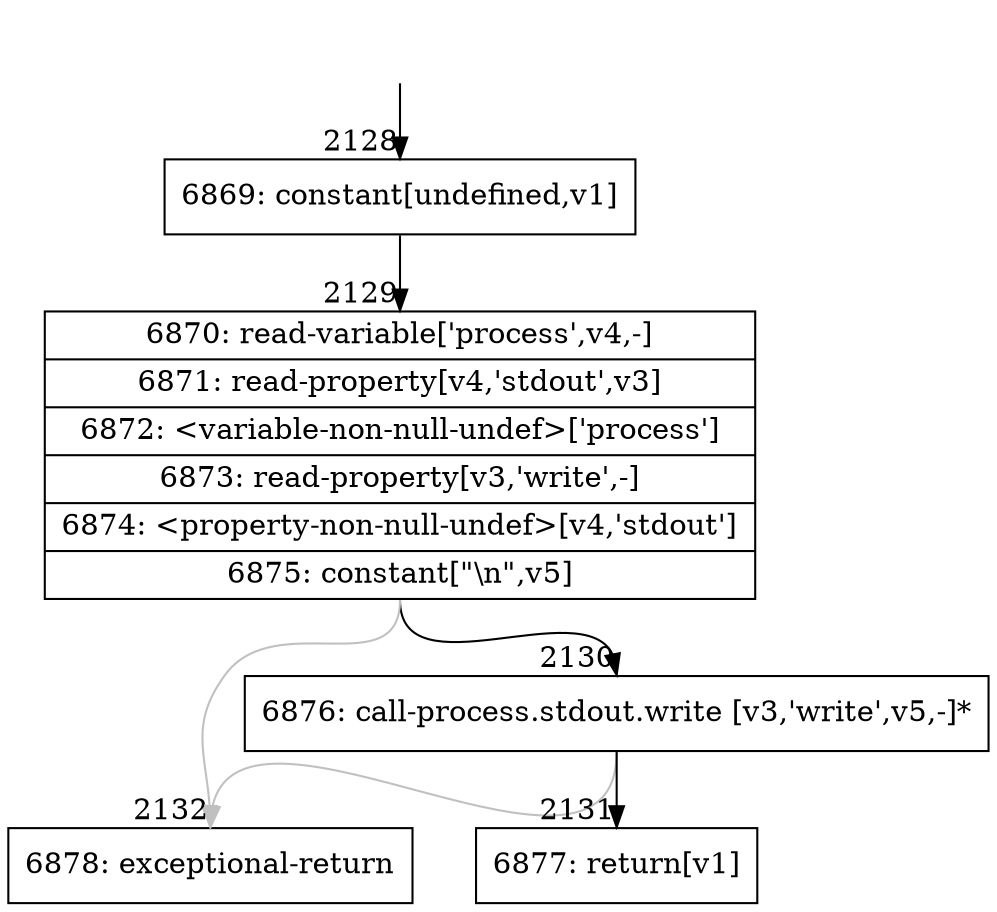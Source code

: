 digraph {
rankdir="TD"
BB_entry190[shape=none,label=""];
BB_entry190 -> BB2128 [tailport=s, headport=n, headlabel="    2128"]
BB2128 [shape=record label="{6869: constant[undefined,v1]}" ] 
BB2128 -> BB2129 [tailport=s, headport=n, headlabel="      2129"]
BB2129 [shape=record label="{6870: read-variable['process',v4,-]|6871: read-property[v4,'stdout',v3]|6872: \<variable-non-null-undef\>['process']|6873: read-property[v3,'write',-]|6874: \<property-non-null-undef\>[v4,'stdout']|6875: constant[\"\\n\",v5]}" ] 
BB2129 -> BB2130 [tailport=s, headport=n, headlabel="      2130"]
BB2129 -> BB2132 [tailport=s, headport=n, color=gray, headlabel="      2132"]
BB2130 [shape=record label="{6876: call-process.stdout.write [v3,'write',v5,-]*}" ] 
BB2130 -> BB2131 [tailport=s, headport=n, headlabel="      2131"]
BB2130 -> BB2132 [tailport=s, headport=n, color=gray]
BB2131 [shape=record label="{6877: return[v1]}" ] 
BB2132 [shape=record label="{6878: exceptional-return}" ] 
//#$~ 2553
}
